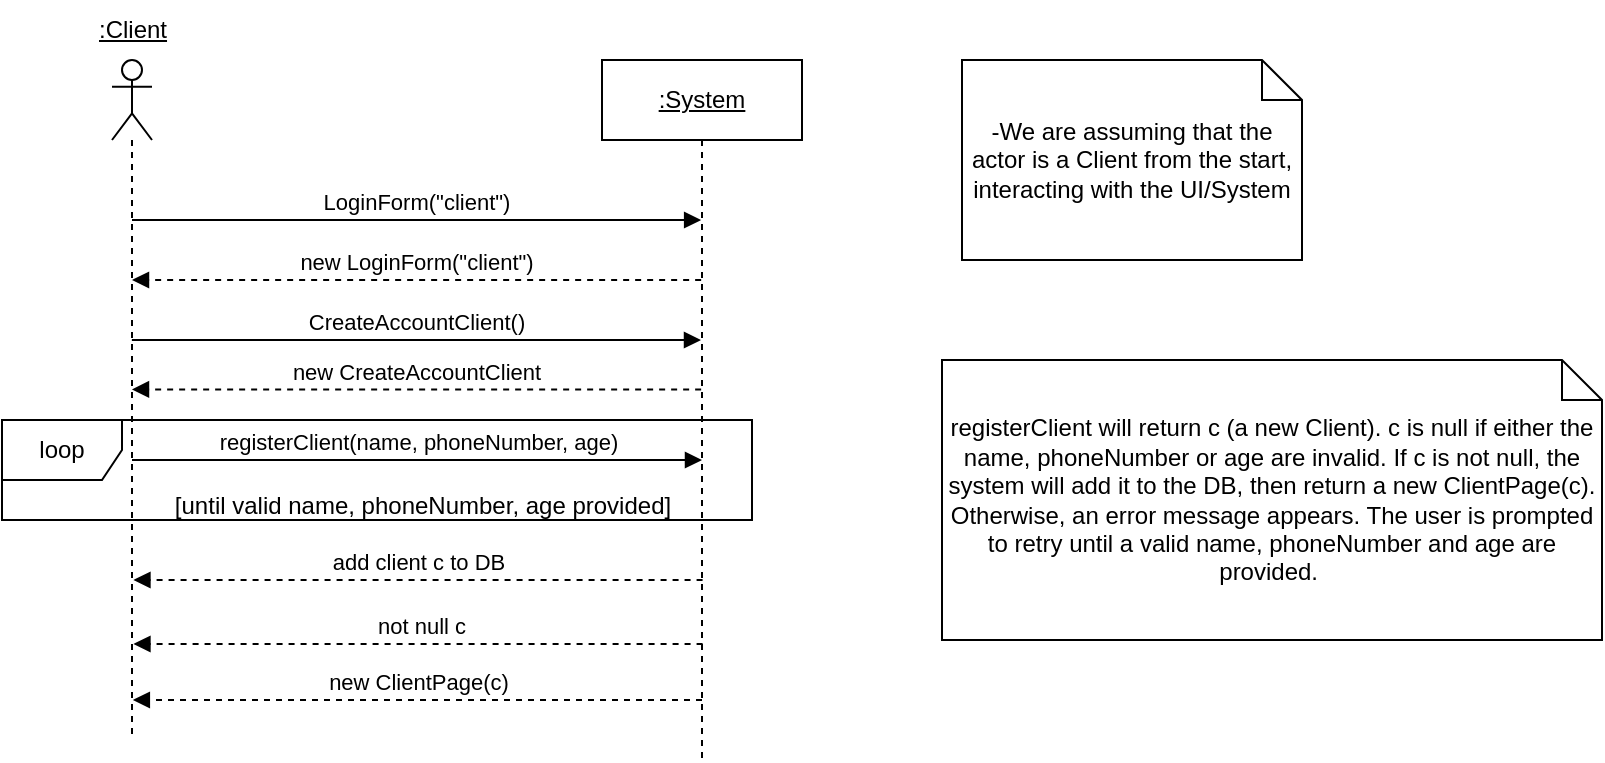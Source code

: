 <mxfile version="24.8.0">
  <diagram name="Page-1" id="2YBvvXClWsGukQMizWep">
    <mxGraphModel dx="989" dy="514" grid="1" gridSize="10" guides="1" tooltips="1" connect="1" arrows="1" fold="1" page="1" pageScale="1" pageWidth="850" pageHeight="1100" math="0" shadow="0">
      <root>
        <mxCell id="0" />
        <mxCell id="1" parent="0" />
        <mxCell id="QT0idfkxXLzTyoDSYEQH-8" value="-We are assuming that the actor is a Client from the start, interacting with the UI/System" style="shape=note;size=20;whiteSpace=wrap;html=1;" parent="1" vertex="1">
          <mxGeometry x="550" y="80" width="170" height="100" as="geometry" />
        </mxCell>
        <mxCell id="htdySBDz2JRL37HmXuP0-14" value="CreateAccountClient()" style="html=1;verticalAlign=bottom;endArrow=block;edgeStyle=elbowEdgeStyle;elbow=vertical;curved=0;rounded=0;" parent="1" edge="1">
          <mxGeometry relative="1" as="geometry">
            <mxPoint x="134.929" y="220" as="sourcePoint" />
            <Array as="points">
              <mxPoint x="225" y="220" />
            </Array>
            <mxPoint x="419.5" y="220" as="targetPoint" />
            <mxPoint as="offset" />
          </mxGeometry>
        </mxCell>
        <mxCell id="htdySBDz2JRL37HmXuP0-15" value="" style="shape=umlLifeline;perimeter=lifelinePerimeter;whiteSpace=wrap;html=1;container=1;dropTarget=0;collapsible=0;recursiveResize=0;outlineConnect=0;portConstraint=eastwest;newEdgeStyle={&quot;curved&quot;:0,&quot;rounded&quot;:0};participant=umlActor;" parent="1" vertex="1">
          <mxGeometry x="125" y="80" width="20" height="340" as="geometry" />
        </mxCell>
        <mxCell id="htdySBDz2JRL37HmXuP0-16" value="&lt;u&gt;:Client&lt;/u&gt;" style="text;html=1;align=center;verticalAlign=middle;resizable=0;points=[];autosize=1;strokeColor=none;fillColor=none;" parent="1" vertex="1">
          <mxGeometry x="105" y="50" width="60" height="30" as="geometry" />
        </mxCell>
        <mxCell id="htdySBDz2JRL37HmXuP0-17" value="&lt;u&gt;:System&lt;/u&gt;" style="shape=umlLifeline;perimeter=lifelinePerimeter;whiteSpace=wrap;html=1;container=1;dropTarget=0;collapsible=0;recursiveResize=0;outlineConnect=0;portConstraint=eastwest;newEdgeStyle={&quot;curved&quot;:0,&quot;rounded&quot;:0};" parent="1" vertex="1">
          <mxGeometry x="370" y="80" width="100" height="350" as="geometry" />
        </mxCell>
        <mxCell id="htdySBDz2JRL37HmXuP0-19" value="registerClient(name, phoneNumber, age)" style="html=1;verticalAlign=bottom;endArrow=block;edgeStyle=elbowEdgeStyle;elbow=vertical;curved=0;rounded=0;" parent="1" edge="1">
          <mxGeometry x="0.002" relative="1" as="geometry">
            <mxPoint x="135" y="280" as="sourcePoint" />
            <Array as="points">
              <mxPoint x="225" y="280" />
            </Array>
            <mxPoint x="420" y="280" as="targetPoint" />
            <mxPoint as="offset" />
          </mxGeometry>
        </mxCell>
        <mxCell id="htdySBDz2JRL37HmXuP0-20" value="LoginForm(&quot;client&quot;)" style="html=1;verticalAlign=bottom;endArrow=block;edgeStyle=elbowEdgeStyle;elbow=vertical;curved=0;rounded=0;" parent="1" edge="1">
          <mxGeometry x="0.0" relative="1" as="geometry">
            <mxPoint x="134.999" y="160" as="sourcePoint" />
            <Array as="points">
              <mxPoint x="225.07" y="160" />
            </Array>
            <mxPoint x="419.57" y="160" as="targetPoint" />
            <mxPoint as="offset" />
          </mxGeometry>
        </mxCell>
        <mxCell id="htdySBDz2JRL37HmXuP0-21" value="&amp;nbsp;not null c" style="html=1;verticalAlign=bottom;endArrow=block;edgeStyle=elbowEdgeStyle;elbow=vertical;curved=0;rounded=0;dashed=1;" parent="1" edge="1">
          <mxGeometry relative="1" as="geometry">
            <mxPoint x="420.29" y="372" as="sourcePoint" />
            <Array as="points">
              <mxPoint x="225.79" y="372" />
            </Array>
            <mxPoint x="135.719" y="372" as="targetPoint" />
            <mxPoint as="offset" />
          </mxGeometry>
        </mxCell>
        <mxCell id="htdySBDz2JRL37HmXuP0-22" value="new LoginForm(&quot;client&quot;)" style="html=1;verticalAlign=bottom;endArrow=block;edgeStyle=elbowEdgeStyle;elbow=vertical;curved=0;rounded=0;dashed=1;" parent="1" edge="1">
          <mxGeometry x="0.0" relative="1" as="geometry">
            <mxPoint x="419.57" y="190" as="sourcePoint" />
            <Array as="points">
              <mxPoint x="225.07" y="190" />
            </Array>
            <mxPoint x="134.999" y="190" as="targetPoint" />
            <mxPoint as="offset" />
          </mxGeometry>
        </mxCell>
        <mxCell id="htdySBDz2JRL37HmXuP0-23" value="new CreateAccountClient" style="html=1;verticalAlign=bottom;endArrow=block;edgeStyle=elbowEdgeStyle;elbow=vertical;curved=0;rounded=0;dashed=1;" parent="1" edge="1">
          <mxGeometry x="0.0" relative="1" as="geometry">
            <mxPoint x="419.57" y="244.71" as="sourcePoint" />
            <Array as="points">
              <mxPoint x="225.07" y="244.71" />
            </Array>
            <mxPoint x="134.999" y="244.71" as="targetPoint" />
            <mxPoint as="offset" />
          </mxGeometry>
        </mxCell>
        <mxCell id="htdySBDz2JRL37HmXuP0-24" value="new ClientPage(c)" style="html=1;verticalAlign=bottom;endArrow=block;edgeStyle=elbowEdgeStyle;elbow=vertical;curved=0;rounded=0;dashed=1;" parent="1" edge="1">
          <mxGeometry relative="1" as="geometry">
            <mxPoint x="420" y="400" as="sourcePoint" />
            <Array as="points">
              <mxPoint x="225.5" y="400" />
            </Array>
            <mxPoint x="135.429" y="400" as="targetPoint" />
            <mxPoint as="offset" />
          </mxGeometry>
        </mxCell>
        <mxCell id="htdySBDz2JRL37HmXuP0-25" value="loop" style="shape=umlFrame;whiteSpace=wrap;html=1;pointerEvents=0;" parent="1" vertex="1">
          <mxGeometry x="70" y="260" width="375" height="50" as="geometry" />
        </mxCell>
        <mxCell id="htdySBDz2JRL37HmXuP0-26" value="[until valid name, phoneNumber, age provided]" style="text;html=1;align=center;verticalAlign=middle;resizable=0;points=[];autosize=1;strokeColor=none;fillColor=none;" parent="1" vertex="1">
          <mxGeometry x="145" y="288" width="270" height="30" as="geometry" />
        </mxCell>
        <mxCell id="htdySBDz2JRL37HmXuP0-27" value="registerClient will return c (a new Client). c is null if either the name, phoneNumber or age are invalid. If c is not null, the system will add it to the DB, then return a new ClientPage(c). Otherwise, an error message appears. The user is prompted to retry until a valid name, phoneNumber and age are provided.&amp;nbsp;" style="shape=note;size=20;whiteSpace=wrap;html=1;" parent="1" vertex="1">
          <mxGeometry x="540" y="230" width="330" height="140" as="geometry" />
        </mxCell>
        <mxCell id="JcoQUyHxXL0XQkZXMBOL-1" value="add client c to DB" style="html=1;verticalAlign=bottom;endArrow=block;edgeStyle=elbowEdgeStyle;elbow=vertical;curved=0;rounded=0;dashed=1;" edge="1" parent="1">
          <mxGeometry relative="1" as="geometry">
            <mxPoint x="420.29" y="340" as="sourcePoint" />
            <Array as="points">
              <mxPoint x="225.79" y="340" />
            </Array>
            <mxPoint x="135.719" y="340" as="targetPoint" />
            <mxPoint as="offset" />
          </mxGeometry>
        </mxCell>
      </root>
    </mxGraphModel>
  </diagram>
</mxfile>
